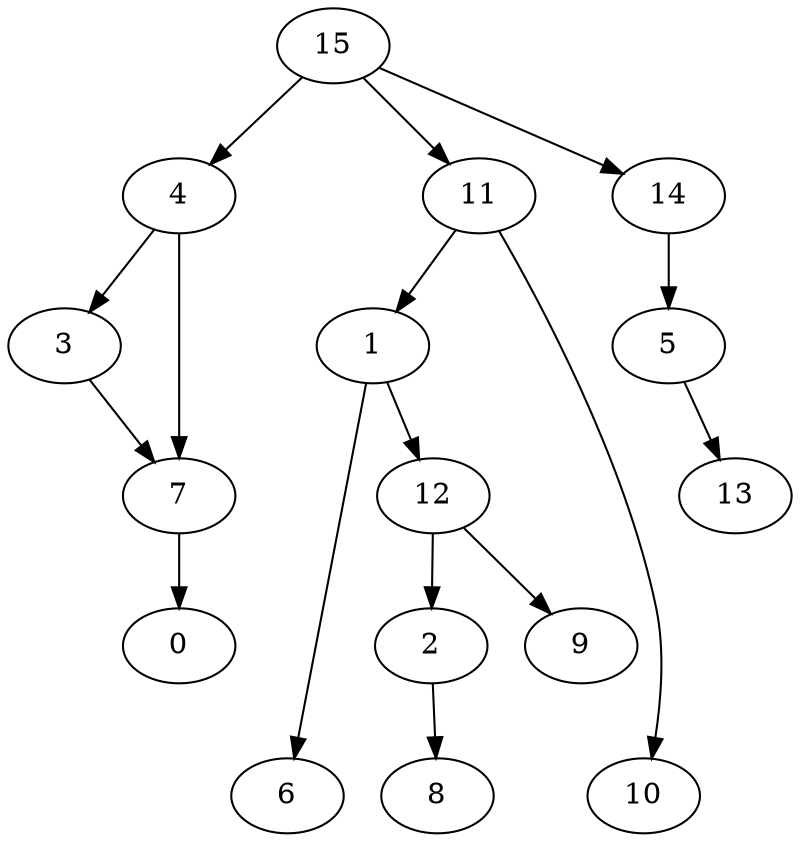 digraph G {
    1;
    6;
    12;
    2;
    9;
    8;
    3;
    7;
    0;
    4;
    5;
    13;
    11;
    10;
    14;
    15;
    1 -> 6 [weight=0];
    1 -> 12 [weight=0];
    12 -> 2 [weight=0];
    12 -> 9 [weight=0];
    2 -> 8 [weight=0];
    3 -> 7 [weight=0];
    7 -> 0 [weight=0];
    4 -> 3 [weight=0];
    4 -> 7 [weight=1];
    5 -> 13 [weight=0];
    11 -> 1 [weight=0];
    11 -> 10 [weight=0];
    14 -> 5 [weight=1];
    15 -> 4 [weight=0];
    15 -> 11 [weight=0];
    15 -> 14 [weight=0];
}
